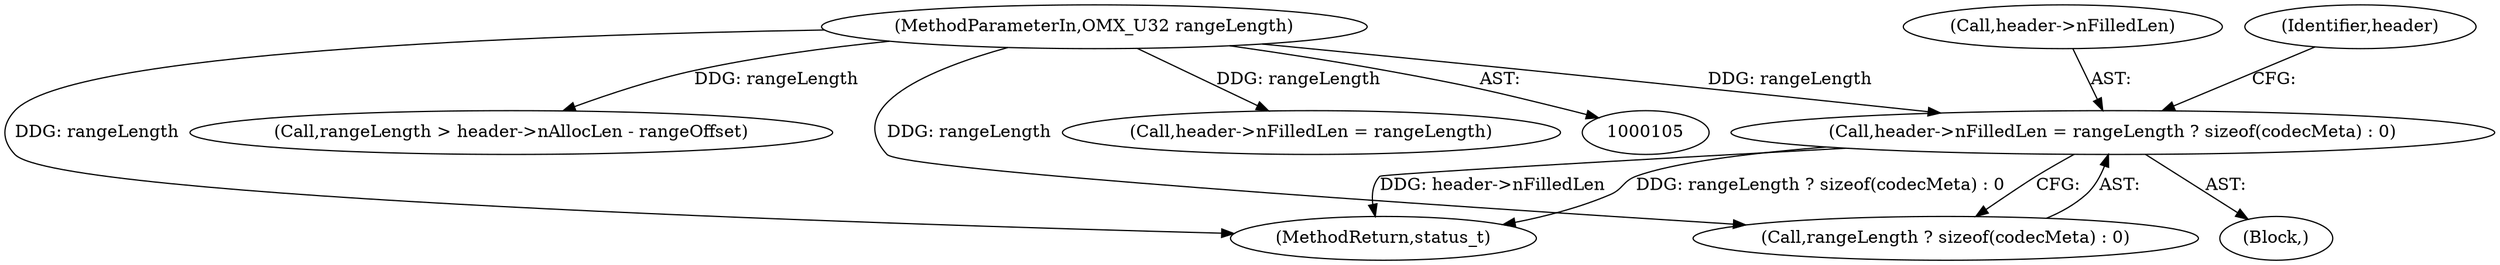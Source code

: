 digraph "0_Android_0f177948ae2640bfe4d70f8e4248e106406b3b0a_8@API" {
"1000232" [label="(Call,header->nFilledLen = rangeLength ? sizeof(codecMeta) : 0)"];
"1000108" [label="(MethodParameterIn,OMX_U32 rangeLength)"];
"1000300" [label="(MethodReturn,status_t)"];
"1000233" [label="(Call,header->nFilledLen)"];
"1000243" [label="(Identifier,header)"];
"1000232" [label="(Call,header->nFilledLen = rangeLength ? sizeof(codecMeta) : 0)"];
"1000236" [label="(Call,rangeLength ? sizeof(codecMeta) : 0)"];
"1000108" [label="(MethodParameterIn,OMX_U32 rangeLength)"];
"1000255" [label="(Call,rangeLength > header->nAllocLen - rangeOffset)"];
"1000279" [label="(Call,header->nFilledLen = rangeLength)"];
"1000185" [label="(Block,)"];
"1000232" -> "1000185"  [label="AST: "];
"1000232" -> "1000236"  [label="CFG: "];
"1000233" -> "1000232"  [label="AST: "];
"1000236" -> "1000232"  [label="AST: "];
"1000243" -> "1000232"  [label="CFG: "];
"1000232" -> "1000300"  [label="DDG: rangeLength ? sizeof(codecMeta) : 0"];
"1000232" -> "1000300"  [label="DDG: header->nFilledLen"];
"1000108" -> "1000232"  [label="DDG: rangeLength"];
"1000108" -> "1000105"  [label="AST: "];
"1000108" -> "1000300"  [label="DDG: rangeLength"];
"1000108" -> "1000236"  [label="DDG: rangeLength"];
"1000108" -> "1000255"  [label="DDG: rangeLength"];
"1000108" -> "1000279"  [label="DDG: rangeLength"];
}
